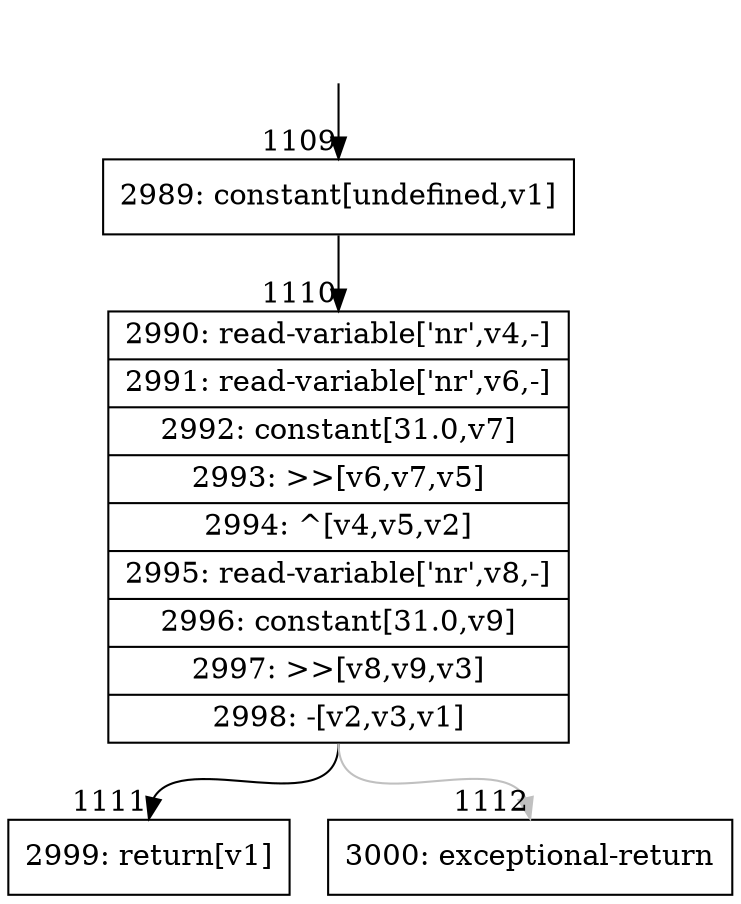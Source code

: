 digraph {
rankdir="TD"
BB_entry83[shape=none,label=""];
BB_entry83 -> BB1109 [tailport=s, headport=n, headlabel="    1109"]
BB1109 [shape=record label="{2989: constant[undefined,v1]}" ] 
BB1109 -> BB1110 [tailport=s, headport=n, headlabel="      1110"]
BB1110 [shape=record label="{2990: read-variable['nr',v4,-]|2991: read-variable['nr',v6,-]|2992: constant[31.0,v7]|2993: \>\>[v6,v7,v5]|2994: ^[v4,v5,v2]|2995: read-variable['nr',v8,-]|2996: constant[31.0,v9]|2997: \>\>[v8,v9,v3]|2998: -[v2,v3,v1]}" ] 
BB1110 -> BB1111 [tailport=s, headport=n, headlabel="      1111"]
BB1110 -> BB1112 [tailport=s, headport=n, color=gray, headlabel="      1112"]
BB1111 [shape=record label="{2999: return[v1]}" ] 
BB1112 [shape=record label="{3000: exceptional-return}" ] 
//#$~ 968
}
